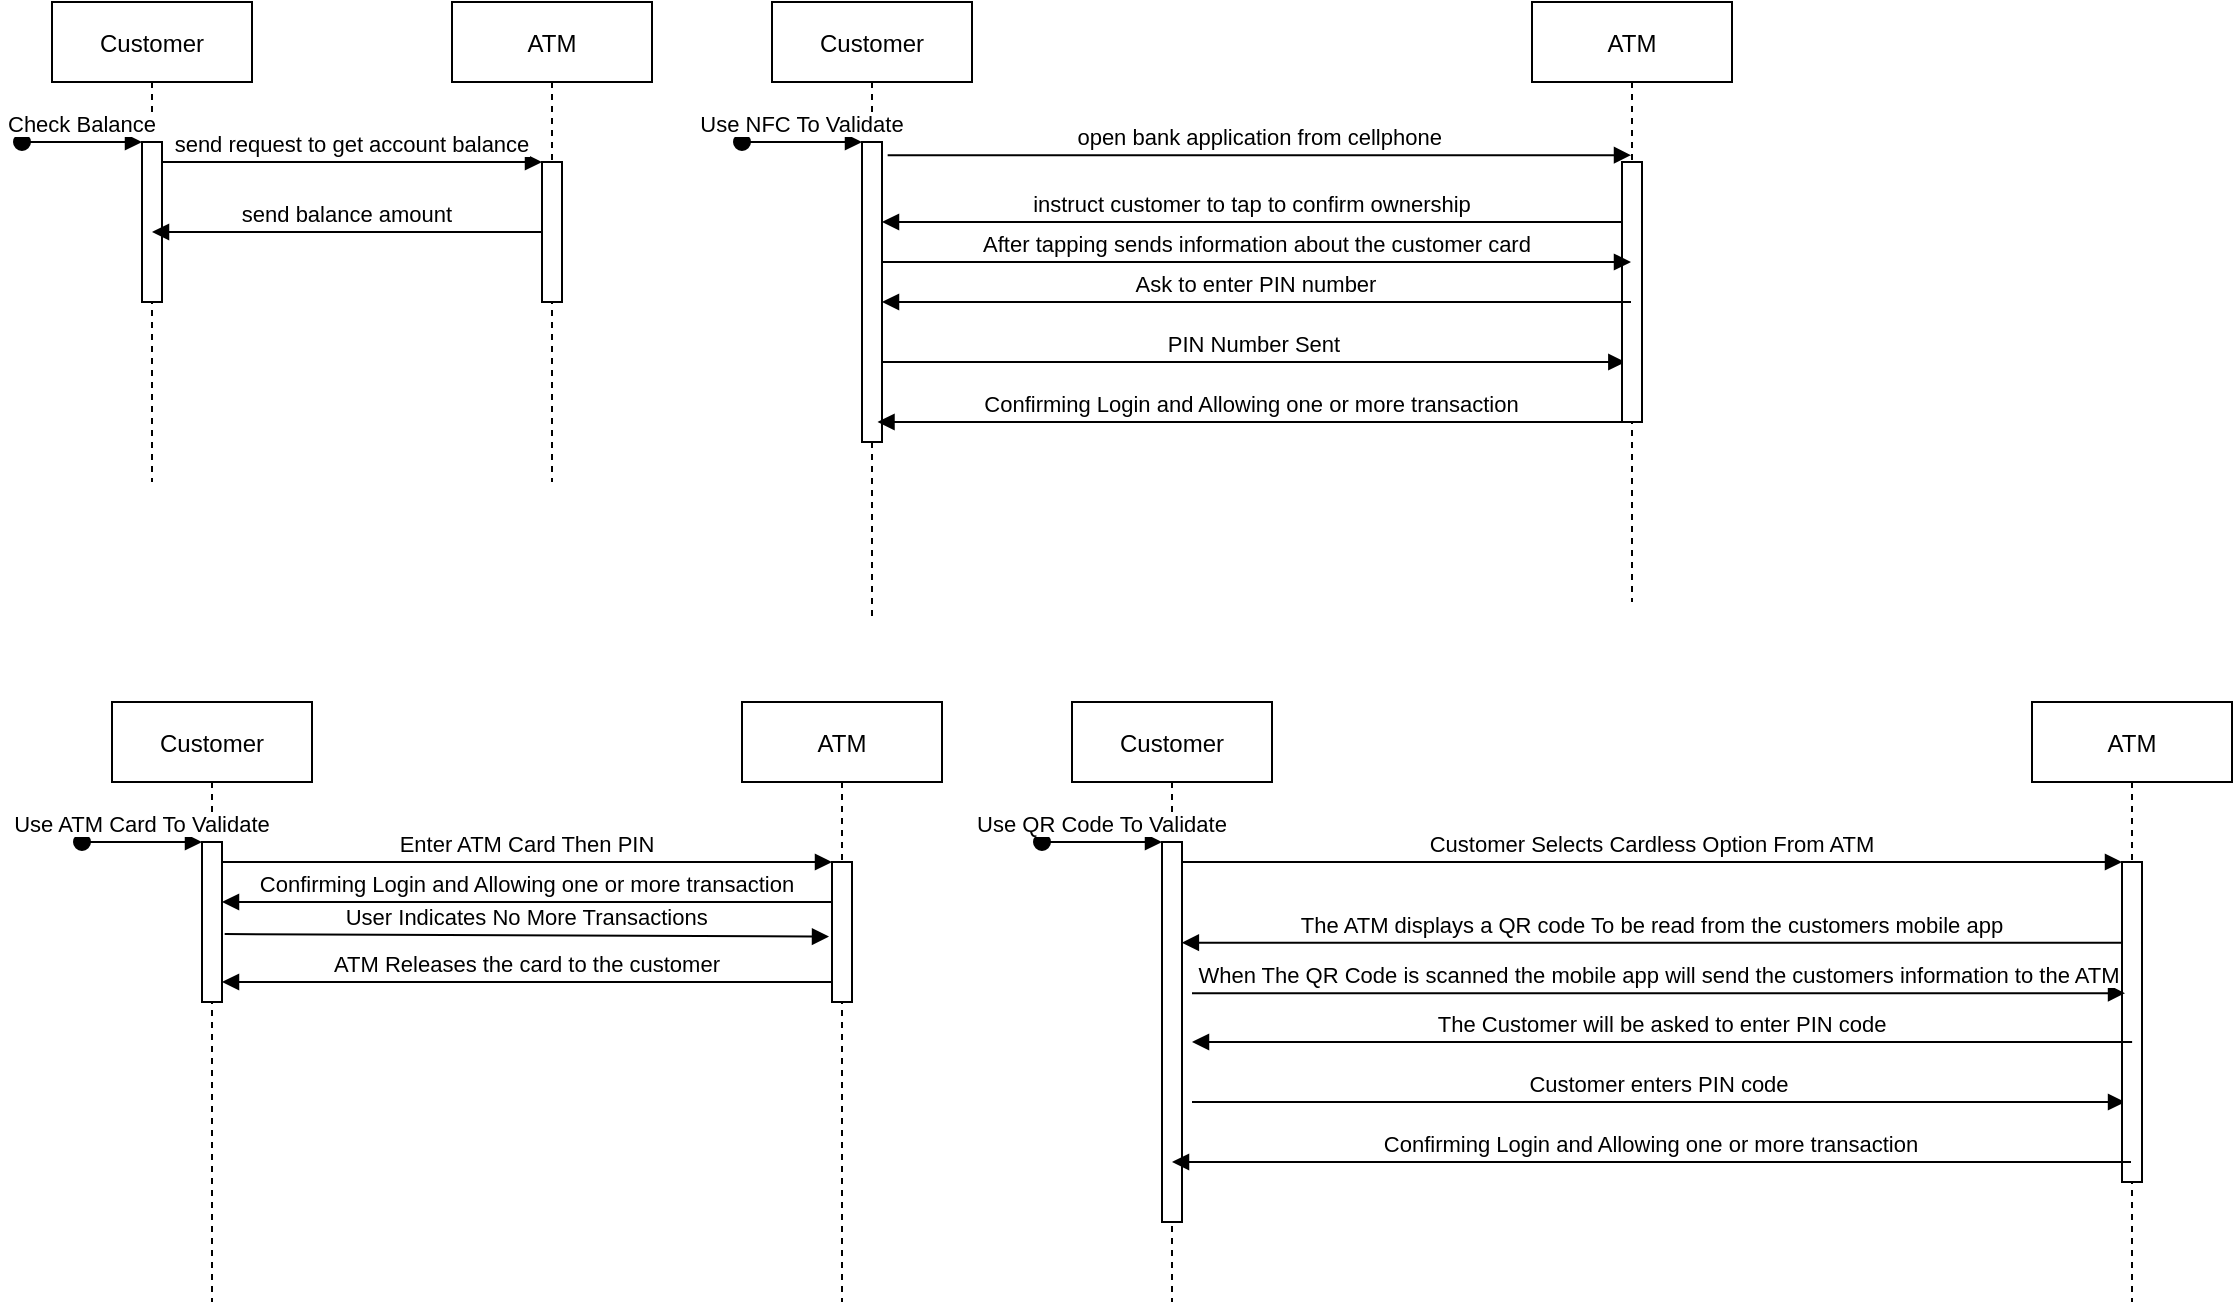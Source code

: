 <mxfile version="15.8.3" type="github">
  <diagram id="kgpKYQtTHZ0yAKxKKP6v" name="Page-1">
    <mxGraphModel dx="688" dy="378" grid="1" gridSize="10" guides="1" tooltips="1" connect="1" arrows="1" fold="1" page="1" pageScale="1" pageWidth="850" pageHeight="1100" math="0" shadow="0">
      <root>
        <mxCell id="0" />
        <mxCell id="1" parent="0" />
        <mxCell id="3nuBFxr9cyL0pnOWT2aG-1" value="Customer" style="shape=umlLifeline;perimeter=lifelinePerimeter;container=1;collapsible=0;recursiveResize=0;rounded=0;shadow=0;strokeWidth=1;" parent="1" vertex="1">
          <mxGeometry x="80" y="80" width="100" height="240" as="geometry" />
        </mxCell>
        <mxCell id="3nuBFxr9cyL0pnOWT2aG-2" value="" style="points=[];perimeter=orthogonalPerimeter;rounded=0;shadow=0;strokeWidth=1;" parent="3nuBFxr9cyL0pnOWT2aG-1" vertex="1">
          <mxGeometry x="45" y="70" width="10" height="80" as="geometry" />
        </mxCell>
        <mxCell id="3nuBFxr9cyL0pnOWT2aG-3" value="Check Balance" style="verticalAlign=bottom;startArrow=oval;endArrow=block;startSize=8;shadow=0;strokeWidth=1;" parent="3nuBFxr9cyL0pnOWT2aG-1" target="3nuBFxr9cyL0pnOWT2aG-2" edge="1">
          <mxGeometry relative="1" as="geometry">
            <mxPoint x="-15" y="70" as="sourcePoint" />
          </mxGeometry>
        </mxCell>
        <mxCell id="3nuBFxr9cyL0pnOWT2aG-5" value="ATM" style="shape=umlLifeline;perimeter=lifelinePerimeter;container=1;collapsible=0;recursiveResize=0;rounded=0;shadow=0;strokeWidth=1;" parent="1" vertex="1">
          <mxGeometry x="280" y="80" width="100" height="240" as="geometry" />
        </mxCell>
        <mxCell id="3nuBFxr9cyL0pnOWT2aG-6" value="" style="points=[];perimeter=orthogonalPerimeter;rounded=0;shadow=0;strokeWidth=1;" parent="3nuBFxr9cyL0pnOWT2aG-5" vertex="1">
          <mxGeometry x="45" y="80" width="10" height="70" as="geometry" />
        </mxCell>
        <mxCell id="3nuBFxr9cyL0pnOWT2aG-8" value="send request to get account balance" style="verticalAlign=bottom;endArrow=block;entryX=0;entryY=0;shadow=0;strokeWidth=1;" parent="1" source="3nuBFxr9cyL0pnOWT2aG-2" target="3nuBFxr9cyL0pnOWT2aG-6" edge="1">
          <mxGeometry relative="1" as="geometry">
            <mxPoint x="275" y="160" as="sourcePoint" />
          </mxGeometry>
        </mxCell>
        <mxCell id="3nuBFxr9cyL0pnOWT2aG-9" value="send balance amount" style="verticalAlign=bottom;endArrow=block;shadow=0;strokeWidth=1;" parent="1" source="3nuBFxr9cyL0pnOWT2aG-6" target="3nuBFxr9cyL0pnOWT2aG-1" edge="1">
          <mxGeometry relative="1" as="geometry">
            <mxPoint x="240" y="200" as="sourcePoint" />
            <mxPoint x="180" y="200" as="targetPoint" />
          </mxGeometry>
        </mxCell>
        <mxCell id="LTaqYE9DrOAMS9iLjCXF-1" value="Customer" style="shape=umlLifeline;perimeter=lifelinePerimeter;container=1;collapsible=0;recursiveResize=0;rounded=0;shadow=0;strokeWidth=1;" vertex="1" parent="1">
          <mxGeometry x="440" y="80" width="100" height="310" as="geometry" />
        </mxCell>
        <mxCell id="LTaqYE9DrOAMS9iLjCXF-2" value="" style="points=[];perimeter=orthogonalPerimeter;rounded=0;shadow=0;strokeWidth=1;" vertex="1" parent="LTaqYE9DrOAMS9iLjCXF-1">
          <mxGeometry x="45" y="70" width="10" height="150" as="geometry" />
        </mxCell>
        <mxCell id="LTaqYE9DrOAMS9iLjCXF-3" value="Use NFC To Validate" style="verticalAlign=bottom;startArrow=oval;endArrow=block;startSize=8;shadow=0;strokeWidth=1;" edge="1" parent="LTaqYE9DrOAMS9iLjCXF-1" target="LTaqYE9DrOAMS9iLjCXF-2">
          <mxGeometry relative="1" as="geometry">
            <mxPoint x="-15" y="70" as="sourcePoint" />
          </mxGeometry>
        </mxCell>
        <mxCell id="LTaqYE9DrOAMS9iLjCXF-58" value="PIN Number Sent" style="verticalAlign=bottom;endArrow=block;shadow=0;strokeWidth=1;exitX=1.283;exitY=0.044;exitDx=0;exitDy=0;exitPerimeter=0;" edge="1" parent="LTaqYE9DrOAMS9iLjCXF-1">
          <mxGeometry relative="1" as="geometry">
            <mxPoint x="55.0" y="180" as="sourcePoint" />
            <mxPoint x="426.67" y="180" as="targetPoint" />
          </mxGeometry>
        </mxCell>
        <mxCell id="LTaqYE9DrOAMS9iLjCXF-5" value="ATM" style="shape=umlLifeline;perimeter=lifelinePerimeter;container=1;collapsible=0;recursiveResize=0;rounded=0;shadow=0;strokeWidth=1;" vertex="1" parent="1">
          <mxGeometry x="820" y="80" width="100" height="300" as="geometry" />
        </mxCell>
        <mxCell id="LTaqYE9DrOAMS9iLjCXF-6" value="" style="points=[];perimeter=orthogonalPerimeter;rounded=0;shadow=0;strokeWidth=1;" vertex="1" parent="LTaqYE9DrOAMS9iLjCXF-5">
          <mxGeometry x="45" y="80" width="10" height="130" as="geometry" />
        </mxCell>
        <mxCell id="LTaqYE9DrOAMS9iLjCXF-8" value="open bank application from cellphone" style="verticalAlign=bottom;endArrow=block;shadow=0;strokeWidth=1;exitX=1.283;exitY=0.044;exitDx=0;exitDy=0;exitPerimeter=0;" edge="1" parent="1" source="LTaqYE9DrOAMS9iLjCXF-2" target="LTaqYE9DrOAMS9iLjCXF-5">
          <mxGeometry relative="1" as="geometry">
            <mxPoint x="509" y="150.0" as="sourcePoint" />
            <mxPoint x="679" y="150.0" as="targetPoint" />
          </mxGeometry>
        </mxCell>
        <mxCell id="LTaqYE9DrOAMS9iLjCXF-9" value="instruct customer to tap to confirm ownership" style="verticalAlign=bottom;endArrow=block;shadow=0;strokeWidth=1;" edge="1" parent="1" source="LTaqYE9DrOAMS9iLjCXF-6" target="LTaqYE9DrOAMS9iLjCXF-2">
          <mxGeometry relative="1" as="geometry">
            <mxPoint x="570" y="190" as="sourcePoint" />
            <mxPoint x="500" y="200" as="targetPoint" />
            <Array as="points">
              <mxPoint x="520" y="190" />
            </Array>
          </mxGeometry>
        </mxCell>
        <mxCell id="LTaqYE9DrOAMS9iLjCXF-31" value="Customer" style="shape=umlLifeline;perimeter=lifelinePerimeter;container=1;collapsible=0;recursiveResize=0;rounded=0;shadow=0;strokeWidth=1;" vertex="1" parent="1">
          <mxGeometry x="110" y="430" width="100" height="300" as="geometry" />
        </mxCell>
        <mxCell id="LTaqYE9DrOAMS9iLjCXF-32" value="" style="points=[];perimeter=orthogonalPerimeter;rounded=0;shadow=0;strokeWidth=1;" vertex="1" parent="LTaqYE9DrOAMS9iLjCXF-31">
          <mxGeometry x="45" y="70" width="10" height="80" as="geometry" />
        </mxCell>
        <mxCell id="LTaqYE9DrOAMS9iLjCXF-33" value="Use ATM Card To Validate" style="verticalAlign=bottom;startArrow=oval;endArrow=block;startSize=8;shadow=0;strokeWidth=1;" edge="1" parent="LTaqYE9DrOAMS9iLjCXF-31" target="LTaqYE9DrOAMS9iLjCXF-32">
          <mxGeometry relative="1" as="geometry">
            <mxPoint x="-15" y="70" as="sourcePoint" />
          </mxGeometry>
        </mxCell>
        <mxCell id="LTaqYE9DrOAMS9iLjCXF-35" value="ATM" style="shape=umlLifeline;perimeter=lifelinePerimeter;container=1;collapsible=0;recursiveResize=0;rounded=0;shadow=0;strokeWidth=1;" vertex="1" parent="1">
          <mxGeometry x="425" y="430" width="100" height="300" as="geometry" />
        </mxCell>
        <mxCell id="LTaqYE9DrOAMS9iLjCXF-36" value="" style="points=[];perimeter=orthogonalPerimeter;rounded=0;shadow=0;strokeWidth=1;" vertex="1" parent="LTaqYE9DrOAMS9iLjCXF-35">
          <mxGeometry x="45" y="80" width="10" height="70" as="geometry" />
        </mxCell>
        <mxCell id="LTaqYE9DrOAMS9iLjCXF-62" value="ATM Releases the card to the customer" style="verticalAlign=bottom;endArrow=block;shadow=0;strokeWidth=1;" edge="1" parent="LTaqYE9DrOAMS9iLjCXF-35">
          <mxGeometry relative="1" as="geometry">
            <mxPoint x="45" y="140" as="sourcePoint" />
            <mxPoint x="-260" y="140" as="targetPoint" />
          </mxGeometry>
        </mxCell>
        <mxCell id="LTaqYE9DrOAMS9iLjCXF-38" value="Enter ATM Card Then PIN" style="verticalAlign=bottom;endArrow=block;entryX=0;entryY=0;shadow=0;strokeWidth=1;" edge="1" parent="1" source="LTaqYE9DrOAMS9iLjCXF-32" target="LTaqYE9DrOAMS9iLjCXF-36">
          <mxGeometry relative="1" as="geometry">
            <mxPoint x="265" y="510" as="sourcePoint" />
          </mxGeometry>
        </mxCell>
        <mxCell id="LTaqYE9DrOAMS9iLjCXF-41" value="Customer" style="shape=umlLifeline;perimeter=lifelinePerimeter;container=1;collapsible=0;recursiveResize=0;rounded=0;shadow=0;strokeWidth=1;" vertex="1" parent="1">
          <mxGeometry x="590" y="430" width="100" height="300" as="geometry" />
        </mxCell>
        <mxCell id="LTaqYE9DrOAMS9iLjCXF-42" value="" style="points=[];perimeter=orthogonalPerimeter;rounded=0;shadow=0;strokeWidth=1;" vertex="1" parent="LTaqYE9DrOAMS9iLjCXF-41">
          <mxGeometry x="45" y="70" width="10" height="190" as="geometry" />
        </mxCell>
        <mxCell id="LTaqYE9DrOAMS9iLjCXF-43" value="Use QR Code To Validate" style="verticalAlign=bottom;startArrow=oval;endArrow=block;startSize=8;shadow=0;strokeWidth=1;" edge="1" parent="LTaqYE9DrOAMS9iLjCXF-41" target="LTaqYE9DrOAMS9iLjCXF-42">
          <mxGeometry relative="1" as="geometry">
            <mxPoint x="-15" y="70" as="sourcePoint" />
          </mxGeometry>
        </mxCell>
        <mxCell id="LTaqYE9DrOAMS9iLjCXF-65" value="Customer enters PIN code" style="verticalAlign=bottom;endArrow=block;entryX=0.152;entryY=0.41;shadow=0;strokeWidth=1;entryDx=0;entryDy=0;entryPerimeter=0;exitX=1.5;exitY=0.398;exitDx=0;exitDy=0;exitPerimeter=0;" edge="1" parent="LTaqYE9DrOAMS9iLjCXF-41">
          <mxGeometry relative="1" as="geometry">
            <mxPoint x="60" y="200.02" as="sourcePoint" />
            <mxPoint x="526.52" y="200" as="targetPoint" />
          </mxGeometry>
        </mxCell>
        <mxCell id="LTaqYE9DrOAMS9iLjCXF-45" value="ATM" style="shape=umlLifeline;perimeter=lifelinePerimeter;container=1;collapsible=0;recursiveResize=0;rounded=0;shadow=0;strokeWidth=1;" vertex="1" parent="1">
          <mxGeometry x="1070" y="430" width="100" height="300" as="geometry" />
        </mxCell>
        <mxCell id="LTaqYE9DrOAMS9iLjCXF-46" value="" style="points=[];perimeter=orthogonalPerimeter;rounded=0;shadow=0;strokeWidth=1;" vertex="1" parent="LTaqYE9DrOAMS9iLjCXF-45">
          <mxGeometry x="45" y="80" width="10" height="160" as="geometry" />
        </mxCell>
        <mxCell id="LTaqYE9DrOAMS9iLjCXF-48" value="Customer Selects Cardless Option From ATM" style="verticalAlign=bottom;endArrow=block;entryX=0;entryY=0;shadow=0;strokeWidth=1;" edge="1" parent="1" source="LTaqYE9DrOAMS9iLjCXF-42" target="LTaqYE9DrOAMS9iLjCXF-46">
          <mxGeometry relative="1" as="geometry">
            <mxPoint x="605" y="520" as="sourcePoint" />
          </mxGeometry>
        </mxCell>
        <mxCell id="LTaqYE9DrOAMS9iLjCXF-49" value="The ATM displays a QR code To be read from the customers mobile app" style="verticalAlign=bottom;endArrow=block;entryX=0.994;entryY=0.265;shadow=0;strokeWidth=1;entryDx=0;entryDy=0;entryPerimeter=0;" edge="1" parent="1" source="LTaqYE9DrOAMS9iLjCXF-46" target="LTaqYE9DrOAMS9iLjCXF-42">
          <mxGeometry relative="1" as="geometry">
            <mxPoint x="570" y="560" as="sourcePoint" />
            <mxPoint x="650" y="550" as="targetPoint" />
          </mxGeometry>
        </mxCell>
        <mxCell id="LTaqYE9DrOAMS9iLjCXF-53" value="After tapping sends information about the customer card" style="verticalAlign=bottom;endArrow=block;shadow=0;strokeWidth=1;" edge="1" parent="1" source="LTaqYE9DrOAMS9iLjCXF-2" target="LTaqYE9DrOAMS9iLjCXF-5">
          <mxGeometry relative="1" as="geometry">
            <mxPoint x="500" y="240" as="sourcePoint" />
            <mxPoint x="771.67" y="230" as="targetPoint" />
            <Array as="points">
              <mxPoint x="540" y="210" />
            </Array>
          </mxGeometry>
        </mxCell>
        <mxCell id="LTaqYE9DrOAMS9iLjCXF-54" value="Ask to enter PIN number" style="verticalAlign=bottom;endArrow=block;shadow=0;strokeWidth=1;" edge="1" parent="1" source="LTaqYE9DrOAMS9iLjCXF-5" target="LTaqYE9DrOAMS9iLjCXF-2">
          <mxGeometry relative="1" as="geometry">
            <mxPoint x="765" y="260" as="sourcePoint" />
            <mxPoint x="500" y="260" as="targetPoint" />
          </mxGeometry>
        </mxCell>
        <mxCell id="LTaqYE9DrOAMS9iLjCXF-59" value="Confirming Login and Allowing one or more transaction" style="verticalAlign=bottom;endArrow=block;shadow=0;strokeWidth=1;" edge="1" parent="1">
          <mxGeometry relative="1" as="geometry">
            <mxPoint x="867.25" y="290" as="sourcePoint" />
            <mxPoint x="492.75" y="290" as="targetPoint" />
          </mxGeometry>
        </mxCell>
        <mxCell id="LTaqYE9DrOAMS9iLjCXF-60" value="Confirming Login and Allowing one or more transaction" style="verticalAlign=bottom;endArrow=block;shadow=0;strokeWidth=1;" edge="1" parent="1" target="LTaqYE9DrOAMS9iLjCXF-32">
          <mxGeometry relative="1" as="geometry">
            <mxPoint x="470" y="530" as="sourcePoint" />
            <mxPoint x="170" y="530" as="targetPoint" />
          </mxGeometry>
        </mxCell>
        <mxCell id="LTaqYE9DrOAMS9iLjCXF-61" value="User Indicates No More Transactions" style="verticalAlign=bottom;endArrow=block;entryX=-0.149;entryY=0.533;shadow=0;strokeWidth=1;entryDx=0;entryDy=0;entryPerimeter=0;exitX=1.134;exitY=0.575;exitDx=0;exitDy=0;exitPerimeter=0;" edge="1" parent="1" source="LTaqYE9DrOAMS9iLjCXF-32" target="LTaqYE9DrOAMS9iLjCXF-36">
          <mxGeometry relative="1" as="geometry">
            <mxPoint x="160" y="549" as="sourcePoint" />
            <mxPoint x="465" y="549" as="targetPoint" />
          </mxGeometry>
        </mxCell>
        <mxCell id="LTaqYE9DrOAMS9iLjCXF-63" value="When The QR Code is scanned the mobile app will send the customers information to the ATM" style="verticalAlign=bottom;endArrow=block;entryX=0.152;entryY=0.41;shadow=0;strokeWidth=1;entryDx=0;entryDy=0;entryPerimeter=0;exitX=1.5;exitY=0.398;exitDx=0;exitDy=0;exitPerimeter=0;" edge="1" parent="1" source="LTaqYE9DrOAMS9iLjCXF-42" target="LTaqYE9DrOAMS9iLjCXF-46">
          <mxGeometry relative="1" as="geometry">
            <mxPoint x="640" y="579.76" as="sourcePoint" />
            <mxPoint x="990" y="579.76" as="targetPoint" />
          </mxGeometry>
        </mxCell>
        <mxCell id="LTaqYE9DrOAMS9iLjCXF-64" value="The Customer will be asked to enter PIN code" style="verticalAlign=bottom;endArrow=block;entryX=0.994;entryY=0.265;shadow=0;strokeWidth=1;entryDx=0;entryDy=0;entryPerimeter=0;" edge="1" parent="1">
          <mxGeometry relative="1" as="geometry">
            <mxPoint x="1120.06" y="600" as="sourcePoint" />
            <mxPoint x="650" y="600" as="targetPoint" />
          </mxGeometry>
        </mxCell>
        <mxCell id="LTaqYE9DrOAMS9iLjCXF-67" value="Confirming Login and Allowing one or more transaction" style="verticalAlign=bottom;endArrow=block;shadow=0;strokeWidth=1;" edge="1" parent="1" source="LTaqYE9DrOAMS9iLjCXF-45" target="LTaqYE9DrOAMS9iLjCXF-41">
          <mxGeometry relative="1" as="geometry">
            <mxPoint x="1094.5" y="670" as="sourcePoint" />
            <mxPoint x="720" y="670" as="targetPoint" />
            <Array as="points">
              <mxPoint x="690" y="660" />
            </Array>
          </mxGeometry>
        </mxCell>
      </root>
    </mxGraphModel>
  </diagram>
</mxfile>
